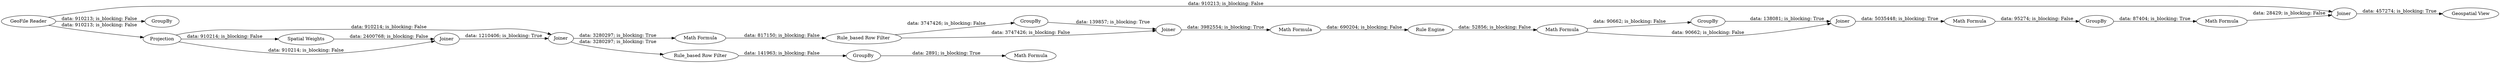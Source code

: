 digraph {
	"-711191536452197128_17" [label=GroupBy]
	"-711191536452197128_23" [label="Geospatial View"]
	"-711191536452197128_16" [label="Math Formula"]
	"-711191536452197128_10" [label="Math Formula"]
	"-711191536452197128_6" [label=Joiner]
	"-711191536452197128_14" [label="Math Formula"]
	"-711191536452197128_4" [label="Spatial Weights"]
	"-711191536452197128_22" [label=Joiner]
	"-711191536452197128_5" [label=Joiner]
	"-711191536452197128_18" [label=Joiner]
	"-711191536452197128_8" [label=GroupBy]
	"-711191536452197128_12" [label=GroupBy]
	"-711191536452197128_20" [label=GroupBy]
	"-711191536452197128_21" [label="Math Formula"]
	"-711191536452197128_7" [label="Rule_based Row Filter"]
	"-711191536452197128_2" [label=GroupBy]
	"-711191536452197128_15" [label="Rule Engine"]
	"-711191536452197128_11" [label="Rule_based Row Filter"]
	"-711191536452197128_1" [label="GeoFile Reader"]
	"-711191536452197128_13" [label=Joiner]
	"-711191536452197128_19" [label="Math Formula"]
	"-711191536452197128_9" [label="Math Formula"]
	"-711191536452197128_3" [label=Projection]
	"-711191536452197128_21" -> "-711191536452197128_22" [label="data: 28429; is_blocking: False"]
	"-711191536452197128_16" -> "-711191536452197128_17" [label="data: 90662; is_blocking: False"]
	"-711191536452197128_4" -> "-711191536452197128_5" [label="data: 2400768; is_blocking: False"]
	"-711191536452197128_19" -> "-711191536452197128_20" [label="data: 95274; is_blocking: False"]
	"-711191536452197128_3" -> "-711191536452197128_6" [label="data: 910214; is_blocking: False"]
	"-711191536452197128_8" -> "-711191536452197128_9" [label="data: 2891; is_blocking: True"]
	"-711191536452197128_15" -> "-711191536452197128_16" [label="data: 52856; is_blocking: False"]
	"-711191536452197128_22" -> "-711191536452197128_23" [label="data: 457274; is_blocking: True"]
	"-711191536452197128_1" -> "-711191536452197128_22" [label="data: 910213; is_blocking: False"]
	"-711191536452197128_16" -> "-711191536452197128_18" [label="data: 90662; is_blocking: False"]
	"-711191536452197128_5" -> "-711191536452197128_6" [label="data: 1210406; is_blocking: True"]
	"-711191536452197128_11" -> "-711191536452197128_12" [label="data: 3747426; is_blocking: False"]
	"-711191536452197128_11" -> "-711191536452197128_13" [label="data: 3747426; is_blocking: False"]
	"-711191536452197128_1" -> "-711191536452197128_2" [label="data: 910213; is_blocking: False"]
	"-711191536452197128_12" -> "-711191536452197128_13" [label="data: 139857; is_blocking: True"]
	"-711191536452197128_3" -> "-711191536452197128_5" [label="data: 910214; is_blocking: False"]
	"-711191536452197128_13" -> "-711191536452197128_14" [label="data: 3982554; is_blocking: True"]
	"-711191536452197128_10" -> "-711191536452197128_11" [label="data: 817150; is_blocking: False"]
	"-711191536452197128_17" -> "-711191536452197128_18" [label="data: 138081; is_blocking: True"]
	"-711191536452197128_1" -> "-711191536452197128_3" [label="data: 910213; is_blocking: False"]
	"-711191536452197128_3" -> "-711191536452197128_4" [label="data: 910214; is_blocking: False"]
	"-711191536452197128_18" -> "-711191536452197128_19" [label="data: 5035448; is_blocking: True"]
	"-711191536452197128_6" -> "-711191536452197128_10" [label="data: 3280297; is_blocking: True"]
	"-711191536452197128_20" -> "-711191536452197128_21" [label="data: 87404; is_blocking: True"]
	"-711191536452197128_7" -> "-711191536452197128_8" [label="data: 141963; is_blocking: False"]
	"-711191536452197128_6" -> "-711191536452197128_7" [label="data: 3280297; is_blocking: True"]
	"-711191536452197128_14" -> "-711191536452197128_15" [label="data: 690204; is_blocking: False"]
	rankdir=LR
}
